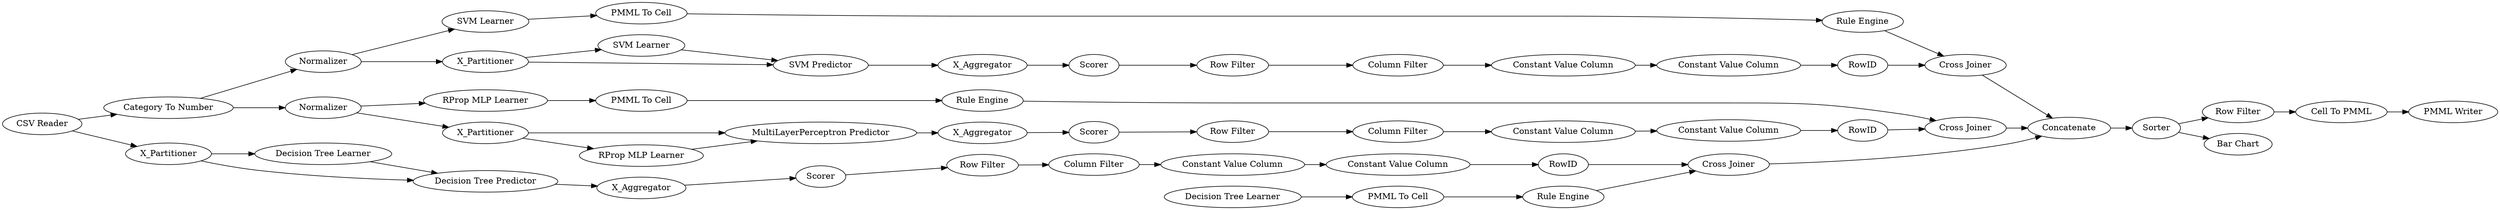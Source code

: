 digraph {
	"6785229255683744971_28" [label="PMML To Cell"]
	"840828481056591223_58" [label="Category To Number"]
	"1960254969909526756_9" [label="Row Filter"]
	"3705356442468266156_294" [label="Column Filter"]
	"1960254969909526756_293" [label=RowID]
	"432477686901137290_31" [label="SVM Learner"]
	"432477686901137290_7" [label=X_Aggregator]
	"6966315537292826243_33" [label="SVM Learner"]
	"3263527030649504474_290" [label="Constant Value Column"]
	"1960254969909526756_294" [label="Column Filter"]
	"3705356442468266156_290" [label="Constant Value Column"]
	"3705356442468266156_293" [label=RowID]
	"6453896755134651087_31" [label="Decision Tree Learner"]
	"6453896755134651087_7" [label=X_Aggregator]
	"432477686901137290_39" [label="Cross Joiner"]
	"840828481056591223_54" [label="Cell To PMML"]
	"7632129395360544894_35" [label="RProp MLP Learner"]
	"840828481056591223_62" [label="CSV Reader"]
	"6453896755134651087_32" [label="Decision Tree Predictor"]
	"432477686901137290_41" [label=Scorer]
	"840828481056591223_60" [label=Concatenate]
	"3263527030649504474_292" [label="Constant Value Column"]
	"6966315537292826243_34" [label="PMML To Cell"]
	"3263527030649504474_293" [label=RowID]
	"3705356442468266156_9" [label="Row Filter"]
	"3263527030649504474_9" [label="Row Filter"]
	"8457501167853176835_7" [label=X_Aggregator]
	"432477686901137290_40" [label=Normalizer]
	"6453896755134651087_2" [label=X_Partitioner]
	"7632129395360544894_34" [label="Rule Engine"]
	"840828481056591223_61" [label="PMML Writer"]
	"6453896755134651087_38" [label="Cross Joiner"]
	"3263527030649504474_294" [label="Column Filter"]
	"1960254969909526756_290" [label="Constant Value Column"]
	"1960254969909526756_292" [label="Constant Value Column"]
	"7632129395360544894_22" [label="PMML To Cell"]
	"8457501167853176835_32" [label="MultiLayerPerceptron Predictor"]
	"432477686901137290_32" [label="SVM Predictor"]
	"8457501167853176835_39" [label=Normalizer]
	"6785229255683744971_33" [label="Decision Tree Learner"]
	"840828481056591223_53" [label="Row Filter"]
	"6966315537292826243_35" [label="Rule Engine"]
	"8457501167853176835_38" [label="Cross Joiner"]
	"6785229255683744971_34" [label="Rule Engine"]
	"8457501167853176835_31" [label="RProp MLP Learner"]
	"8457501167853176835_40" [label=Scorer]
	"8457501167853176835_2" [label=X_Partitioner]
	"3705356442468266156_292" [label="Constant Value Column"]
	"432477686901137290_2" [label=X_Partitioner]
	"840828481056591223_52" [label=Sorter]
	"840828481056591223_59" [label="Bar Chart"]
	"6453896755134651087_39" [label=Scorer]
	"3705356442468266156_294" -> "3705356442468266156_290"
	"6453896755134651087_2" -> "6453896755134651087_31"
	"6785229255683744971_34" -> "6453896755134651087_38"
	"432477686901137290_31" -> "432477686901137290_32"
	"840828481056591223_62" -> "6453896755134651087_2"
	"7632129395360544894_22" -> "7632129395360544894_34"
	"840828481056591223_58" -> "432477686901137290_40"
	"840828481056591223_54" -> "840828481056591223_61"
	"3263527030649504474_292" -> "3263527030649504474_293"
	"6785229255683744971_28" -> "6785229255683744971_34"
	"3263527030649504474_290" -> "3263527030649504474_292"
	"432477686901137290_2" -> "432477686901137290_32"
	"8457501167853176835_32" -> "8457501167853176835_7"
	"8457501167853176835_2" -> "8457501167853176835_31"
	"1960254969909526756_294" -> "1960254969909526756_290"
	"840828481056591223_62" -> "840828481056591223_58"
	"8457501167853176835_39" -> "8457501167853176835_2"
	"8457501167853176835_2" -> "8457501167853176835_32"
	"840828481056591223_52" -> "840828481056591223_53"
	"6453896755134651087_39" -> "3705356442468266156_9"
	"1960254969909526756_293" -> "432477686901137290_39"
	"6453896755134651087_31" -> "6453896755134651087_32"
	"3705356442468266156_292" -> "3705356442468266156_293"
	"1960254969909526756_292" -> "1960254969909526756_293"
	"8457501167853176835_38" -> "840828481056591223_60"
	"6453896755134651087_32" -> "6453896755134651087_7"
	"840828481056591223_52" -> "840828481056591223_59"
	"6966315537292826243_33" -> "6966315537292826243_34"
	"8457501167853176835_39" -> "7632129395360544894_35"
	"3263527030649504474_294" -> "3263527030649504474_290"
	"3263527030649504474_9" -> "3263527030649504474_294"
	"7632129395360544894_35" -> "7632129395360544894_22"
	"6453896755134651087_2" -> "6453896755134651087_32"
	"840828481056591223_53" -> "840828481056591223_54"
	"3705356442468266156_290" -> "3705356442468266156_292"
	"432477686901137290_40" -> "432477686901137290_2"
	"1960254969909526756_290" -> "1960254969909526756_292"
	"6785229255683744971_33" -> "6785229255683744971_28"
	"6966315537292826243_35" -> "432477686901137290_39"
	"6966315537292826243_34" -> "6966315537292826243_35"
	"432477686901137290_40" -> "6966315537292826243_33"
	"432477686901137290_41" -> "1960254969909526756_9"
	"432477686901137290_7" -> "432477686901137290_41"
	"6453896755134651087_7" -> "6453896755134651087_39"
	"840828481056591223_58" -> "8457501167853176835_39"
	"432477686901137290_2" -> "432477686901137290_31"
	"3705356442468266156_293" -> "6453896755134651087_38"
	"1960254969909526756_9" -> "1960254969909526756_294"
	"3263527030649504474_293" -> "8457501167853176835_38"
	"432477686901137290_39" -> "840828481056591223_60"
	"840828481056591223_60" -> "840828481056591223_52"
	"432477686901137290_32" -> "432477686901137290_7"
	"7632129395360544894_34" -> "8457501167853176835_38"
	"8457501167853176835_40" -> "3263527030649504474_9"
	"8457501167853176835_31" -> "8457501167853176835_32"
	"6453896755134651087_38" -> "840828481056591223_60"
	"8457501167853176835_7" -> "8457501167853176835_40"
	"3705356442468266156_9" -> "3705356442468266156_294"
	rankdir=LR
}
